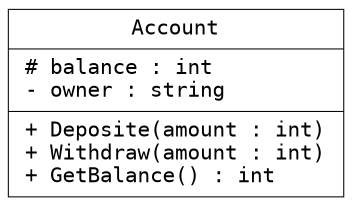 digraph {
    node [shape=record, fontname="Inconsolata, Consolas", fontsize=10, penwidth=0.5]

    Account [label="{
Account
|
# balance : int\l
- owner : string\l
|
+ Deposite(amount : int)\l
+ Withdraw(amount : int)\l
+ GetBalance() : int\l
}"]

}
